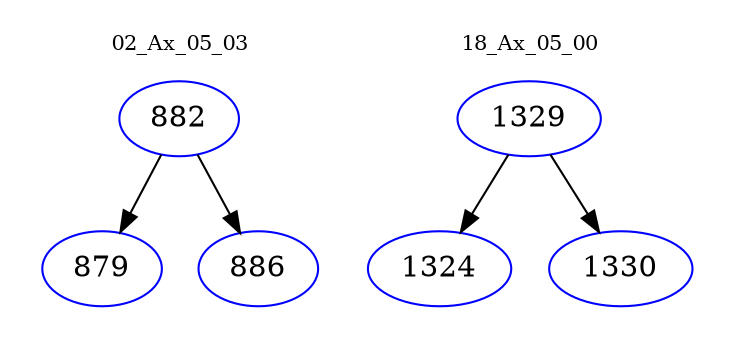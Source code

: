 digraph{
subgraph cluster_0 {
color = white
label = "02_Ax_05_03";
fontsize=10;
T0_882 [label="882", color="blue"]
T0_882 -> T0_879 [color="black"]
T0_879 [label="879", color="blue"]
T0_882 -> T0_886 [color="black"]
T0_886 [label="886", color="blue"]
}
subgraph cluster_1 {
color = white
label = "18_Ax_05_00";
fontsize=10;
T1_1329 [label="1329", color="blue"]
T1_1329 -> T1_1324 [color="black"]
T1_1324 [label="1324", color="blue"]
T1_1329 -> T1_1330 [color="black"]
T1_1330 [label="1330", color="blue"]
}
}
